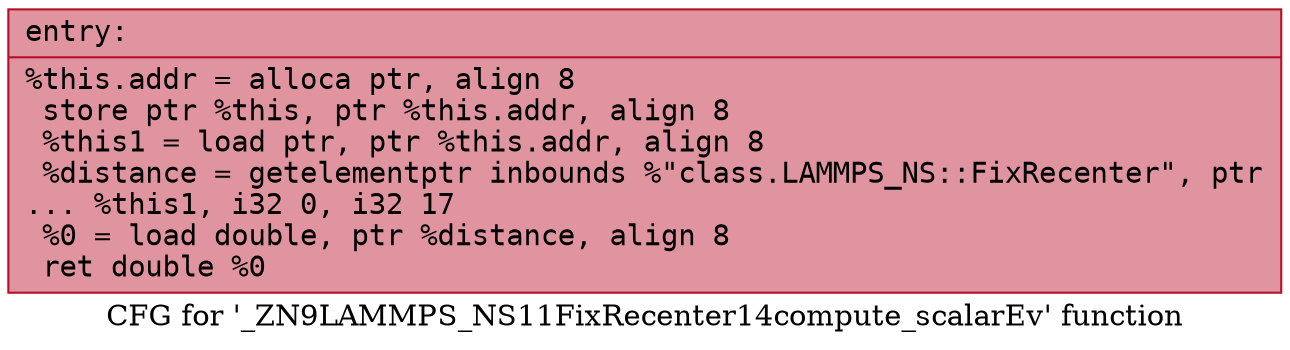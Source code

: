 digraph "CFG for '_ZN9LAMMPS_NS11FixRecenter14compute_scalarEv' function" {
	label="CFG for '_ZN9LAMMPS_NS11FixRecenter14compute_scalarEv' function";

	Node0x55b0daabba30 [shape=record,color="#b70d28ff", style=filled, fillcolor="#b70d2870" fontname="Courier",label="{entry:\l|  %this.addr = alloca ptr, align 8\l  store ptr %this, ptr %this.addr, align 8\l  %this1 = load ptr, ptr %this.addr, align 8\l  %distance = getelementptr inbounds %\"class.LAMMPS_NS::FixRecenter\", ptr\l... %this1, i32 0, i32 17\l  %0 = load double, ptr %distance, align 8\l  ret double %0\l}"];
}
